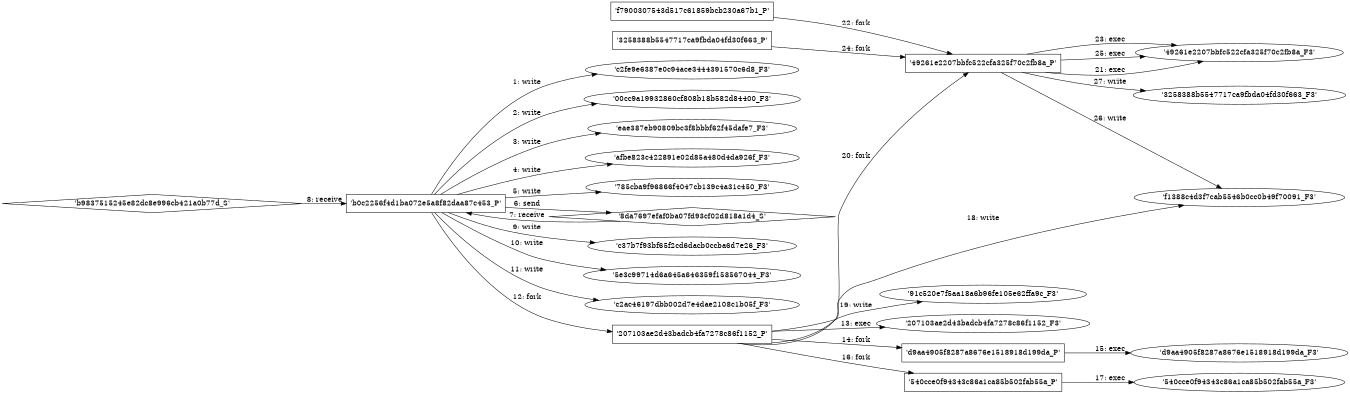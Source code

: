 digraph "D:\Learning\Paper\apt\基于CTI的攻击预警\Dataset\攻击图\ASGfromALLCTI\Threat Round-up for Mar 24 - Mar 31.dot" {
rankdir="LR"
size="9"
fixedsize="false"
splines="true"
nodesep=0.3
ranksep=0
fontsize=10
overlap="scalexy"
engine= "neato"
	"'c2fe9e6387e0c94ace3444391570c6d8_F3'" [node_type=file shape=ellipse]
	"'b0c2256f4d1ba072e5a8f82daa87c453_P'" [node_type=Process shape=box]
	"'b0c2256f4d1ba072e5a8f82daa87c453_P'" -> "'c2fe9e6387e0c94ace3444391570c6d8_F3'" [label="1: write"]
	"'00cc9a19932860cf808b18b582d84400_F3'" [node_type=file shape=ellipse]
	"'b0c2256f4d1ba072e5a8f82daa87c453_P'" [node_type=Process shape=box]
	"'b0c2256f4d1ba072e5a8f82daa87c453_P'" -> "'00cc9a19932860cf808b18b582d84400_F3'" [label="2: write"]
	"'eae387eb90809bc3f8bbbf62f45dafe7_F3'" [node_type=file shape=ellipse]
	"'b0c2256f4d1ba072e5a8f82daa87c453_P'" [node_type=Process shape=box]
	"'b0c2256f4d1ba072e5a8f82daa87c453_P'" -> "'eae387eb90809bc3f8bbbf62f45dafe7_F3'" [label="3: write"]
	"'afbe823c422891e02d85a480d4da926f_F3'" [node_type=file shape=ellipse]
	"'b0c2256f4d1ba072e5a8f82daa87c453_P'" [node_type=Process shape=box]
	"'b0c2256f4d1ba072e5a8f82daa87c453_P'" -> "'afbe823c422891e02d85a480d4da926f_F3'" [label="4: write"]
	"'785cba9f96866f4047cb139c4a31c450_F3'" [node_type=file shape=ellipse]
	"'b0c2256f4d1ba072e5a8f82daa87c453_P'" [node_type=Process shape=box]
	"'b0c2256f4d1ba072e5a8f82daa87c453_P'" -> "'785cba9f96866f4047cb139c4a31c450_F3'" [label="5: write"]
	"'8da7697efaf0ba07fd93cf02d818a1d4_S'" [node_type=Socket shape=diamond]
	"'b0c2256f4d1ba072e5a8f82daa87c453_P'" [node_type=Process shape=box]
	"'b0c2256f4d1ba072e5a8f82daa87c453_P'" -> "'8da7697efaf0ba07fd93cf02d818a1d4_S'" [label="6: send"]
	"'8da7697efaf0ba07fd93cf02d818a1d4_S'" -> "'b0c2256f4d1ba072e5a8f82daa87c453_P'" [label="7: receive"]
	"'b0c2256f4d1ba072e5a8f82daa87c453_P'" [node_type=Process shape=box]
	"'b9837515245e82dc8e996cb421a0b77d_S'" [node_type=Socket shape=diamond]
	"'b9837515245e82dc8e996cb421a0b77d_S'" -> "'b0c2256f4d1ba072e5a8f82daa87c453_P'" [label="8: receive"]
	"'c37b7f93bf65f2cd6dacb0ccba6d7e26_F3'" [node_type=file shape=ellipse]
	"'b0c2256f4d1ba072e5a8f82daa87c453_P'" [node_type=Process shape=box]
	"'b0c2256f4d1ba072e5a8f82daa87c453_P'" -> "'c37b7f93bf65f2cd6dacb0ccba6d7e26_F3'" [label="9: write"]
	"'5e3c99714d6a645a646359f158567044_F3'" [node_type=file shape=ellipse]
	"'b0c2256f4d1ba072e5a8f82daa87c453_P'" [node_type=Process shape=box]
	"'b0c2256f4d1ba072e5a8f82daa87c453_P'" -> "'5e3c99714d6a645a646359f158567044_F3'" [label="10: write"]
	"'c2ac46197dbb002d7e4dae2108c1b05f_F3'" [node_type=file shape=ellipse]
	"'b0c2256f4d1ba072e5a8f82daa87c453_P'" [node_type=Process shape=box]
	"'b0c2256f4d1ba072e5a8f82daa87c453_P'" -> "'c2ac46197dbb002d7e4dae2108c1b05f_F3'" [label="11: write"]
	"'b0c2256f4d1ba072e5a8f82daa87c453_P'" [node_type=Process shape=box]
	"'207103ae2d43badcb4fa7278c86f1152_P'" [node_type=Process shape=box]
	"'b0c2256f4d1ba072e5a8f82daa87c453_P'" -> "'207103ae2d43badcb4fa7278c86f1152_P'" [label="12: fork"]
	"'207103ae2d43badcb4fa7278c86f1152_P'" [node_type=Process shape=box]
	"'207103ae2d43badcb4fa7278c86f1152_F3'" [node_type=File shape=ellipse]
	"'207103ae2d43badcb4fa7278c86f1152_P'" -> "'207103ae2d43badcb4fa7278c86f1152_F3'" [label="13: exec"]
	"'207103ae2d43badcb4fa7278c86f1152_P'" [node_type=Process shape=box]
	"'d9aa4905f8287a8676e1518918d199da_P'" [node_type=Process shape=box]
	"'207103ae2d43badcb4fa7278c86f1152_P'" -> "'d9aa4905f8287a8676e1518918d199da_P'" [label="14: fork"]
	"'d9aa4905f8287a8676e1518918d199da_P'" [node_type=Process shape=box]
	"'d9aa4905f8287a8676e1518918d199da_F3'" [node_type=File shape=ellipse]
	"'d9aa4905f8287a8676e1518918d199da_P'" -> "'d9aa4905f8287a8676e1518918d199da_F3'" [label="15: exec"]
	"'207103ae2d43badcb4fa7278c86f1152_P'" [node_type=Process shape=box]
	"'540cce0f94343c86a1ca85b502fab55a_P'" [node_type=Process shape=box]
	"'207103ae2d43badcb4fa7278c86f1152_P'" -> "'540cce0f94343c86a1ca85b502fab55a_P'" [label="16: fork"]
	"'540cce0f94343c86a1ca85b502fab55a_P'" [node_type=Process shape=box]
	"'540cce0f94343c86a1ca85b502fab55a_F3'" [node_type=File shape=ellipse]
	"'540cce0f94343c86a1ca85b502fab55a_P'" -> "'540cce0f94343c86a1ca85b502fab55a_F3'" [label="17: exec"]
	"'f1388c4d3f7cab5546b0cc0b49f70091_F3'" [node_type=file shape=ellipse]
	"'207103ae2d43badcb4fa7278c86f1152_P'" [node_type=Process shape=box]
	"'207103ae2d43badcb4fa7278c86f1152_P'" -> "'f1388c4d3f7cab5546b0cc0b49f70091_F3'" [label="18: write"]
	"'91c520e7f5aa18a6b96fe105e62ffa9c_F3'" [node_type=file shape=ellipse]
	"'207103ae2d43badcb4fa7278c86f1152_P'" [node_type=Process shape=box]
	"'207103ae2d43badcb4fa7278c86f1152_P'" -> "'91c520e7f5aa18a6b96fe105e62ffa9c_F3'" [label="19: write"]
	"'207103ae2d43badcb4fa7278c86f1152_P'" [node_type=Process shape=box]
	"'49261e2207bbfc522cfa325f70c2fb8a_P'" [node_type=Process shape=box]
	"'207103ae2d43badcb4fa7278c86f1152_P'" -> "'49261e2207bbfc522cfa325f70c2fb8a_P'" [label="20: fork"]
	"'49261e2207bbfc522cfa325f70c2fb8a_P'" [node_type=Process shape=box]
	"'49261e2207bbfc522cfa325f70c2fb8a_F3'" [node_type=File shape=ellipse]
	"'49261e2207bbfc522cfa325f70c2fb8a_P'" -> "'49261e2207bbfc522cfa325f70c2fb8a_F3'" [label="21: exec"]
	"'f7900307543d517c61859bcb230a67b1_P'" [node_type=Process shape=box]
	"'49261e2207bbfc522cfa325f70c2fb8a_P'" [node_type=Process shape=box]
	"'f7900307543d517c61859bcb230a67b1_P'" -> "'49261e2207bbfc522cfa325f70c2fb8a_P'" [label="22: fork"]
	"'49261e2207bbfc522cfa325f70c2fb8a_P'" [node_type=Process shape=box]
	"'49261e2207bbfc522cfa325f70c2fb8a_F3'" [node_type=File shape=ellipse]
	"'49261e2207bbfc522cfa325f70c2fb8a_P'" -> "'49261e2207bbfc522cfa325f70c2fb8a_F3'" [label="23: exec"]
	"'3258388b5547717ca9fbda04fd30f663_P'" [node_type=Process shape=box]
	"'49261e2207bbfc522cfa325f70c2fb8a_P'" [node_type=Process shape=box]
	"'3258388b5547717ca9fbda04fd30f663_P'" -> "'49261e2207bbfc522cfa325f70c2fb8a_P'" [label="24: fork"]
	"'49261e2207bbfc522cfa325f70c2fb8a_P'" [node_type=Process shape=box]
	"'49261e2207bbfc522cfa325f70c2fb8a_F3'" [node_type=File shape=ellipse]
	"'49261e2207bbfc522cfa325f70c2fb8a_P'" -> "'49261e2207bbfc522cfa325f70c2fb8a_F3'" [label="25: exec"]
	"'f1388c4d3f7cab5546b0cc0b49f70091_F3'" [node_type=file shape=ellipse]
	"'49261e2207bbfc522cfa325f70c2fb8a_P'" [node_type=Process shape=box]
	"'49261e2207bbfc522cfa325f70c2fb8a_P'" -> "'f1388c4d3f7cab5546b0cc0b49f70091_F3'" [label="26: write"]
	"'3258388b5547717ca9fbda04fd30f663_F3'" [node_type=file shape=ellipse]
	"'49261e2207bbfc522cfa325f70c2fb8a_P'" [node_type=Process shape=box]
	"'49261e2207bbfc522cfa325f70c2fb8a_P'" -> "'3258388b5547717ca9fbda04fd30f663_F3'" [label="27: write"]
}
